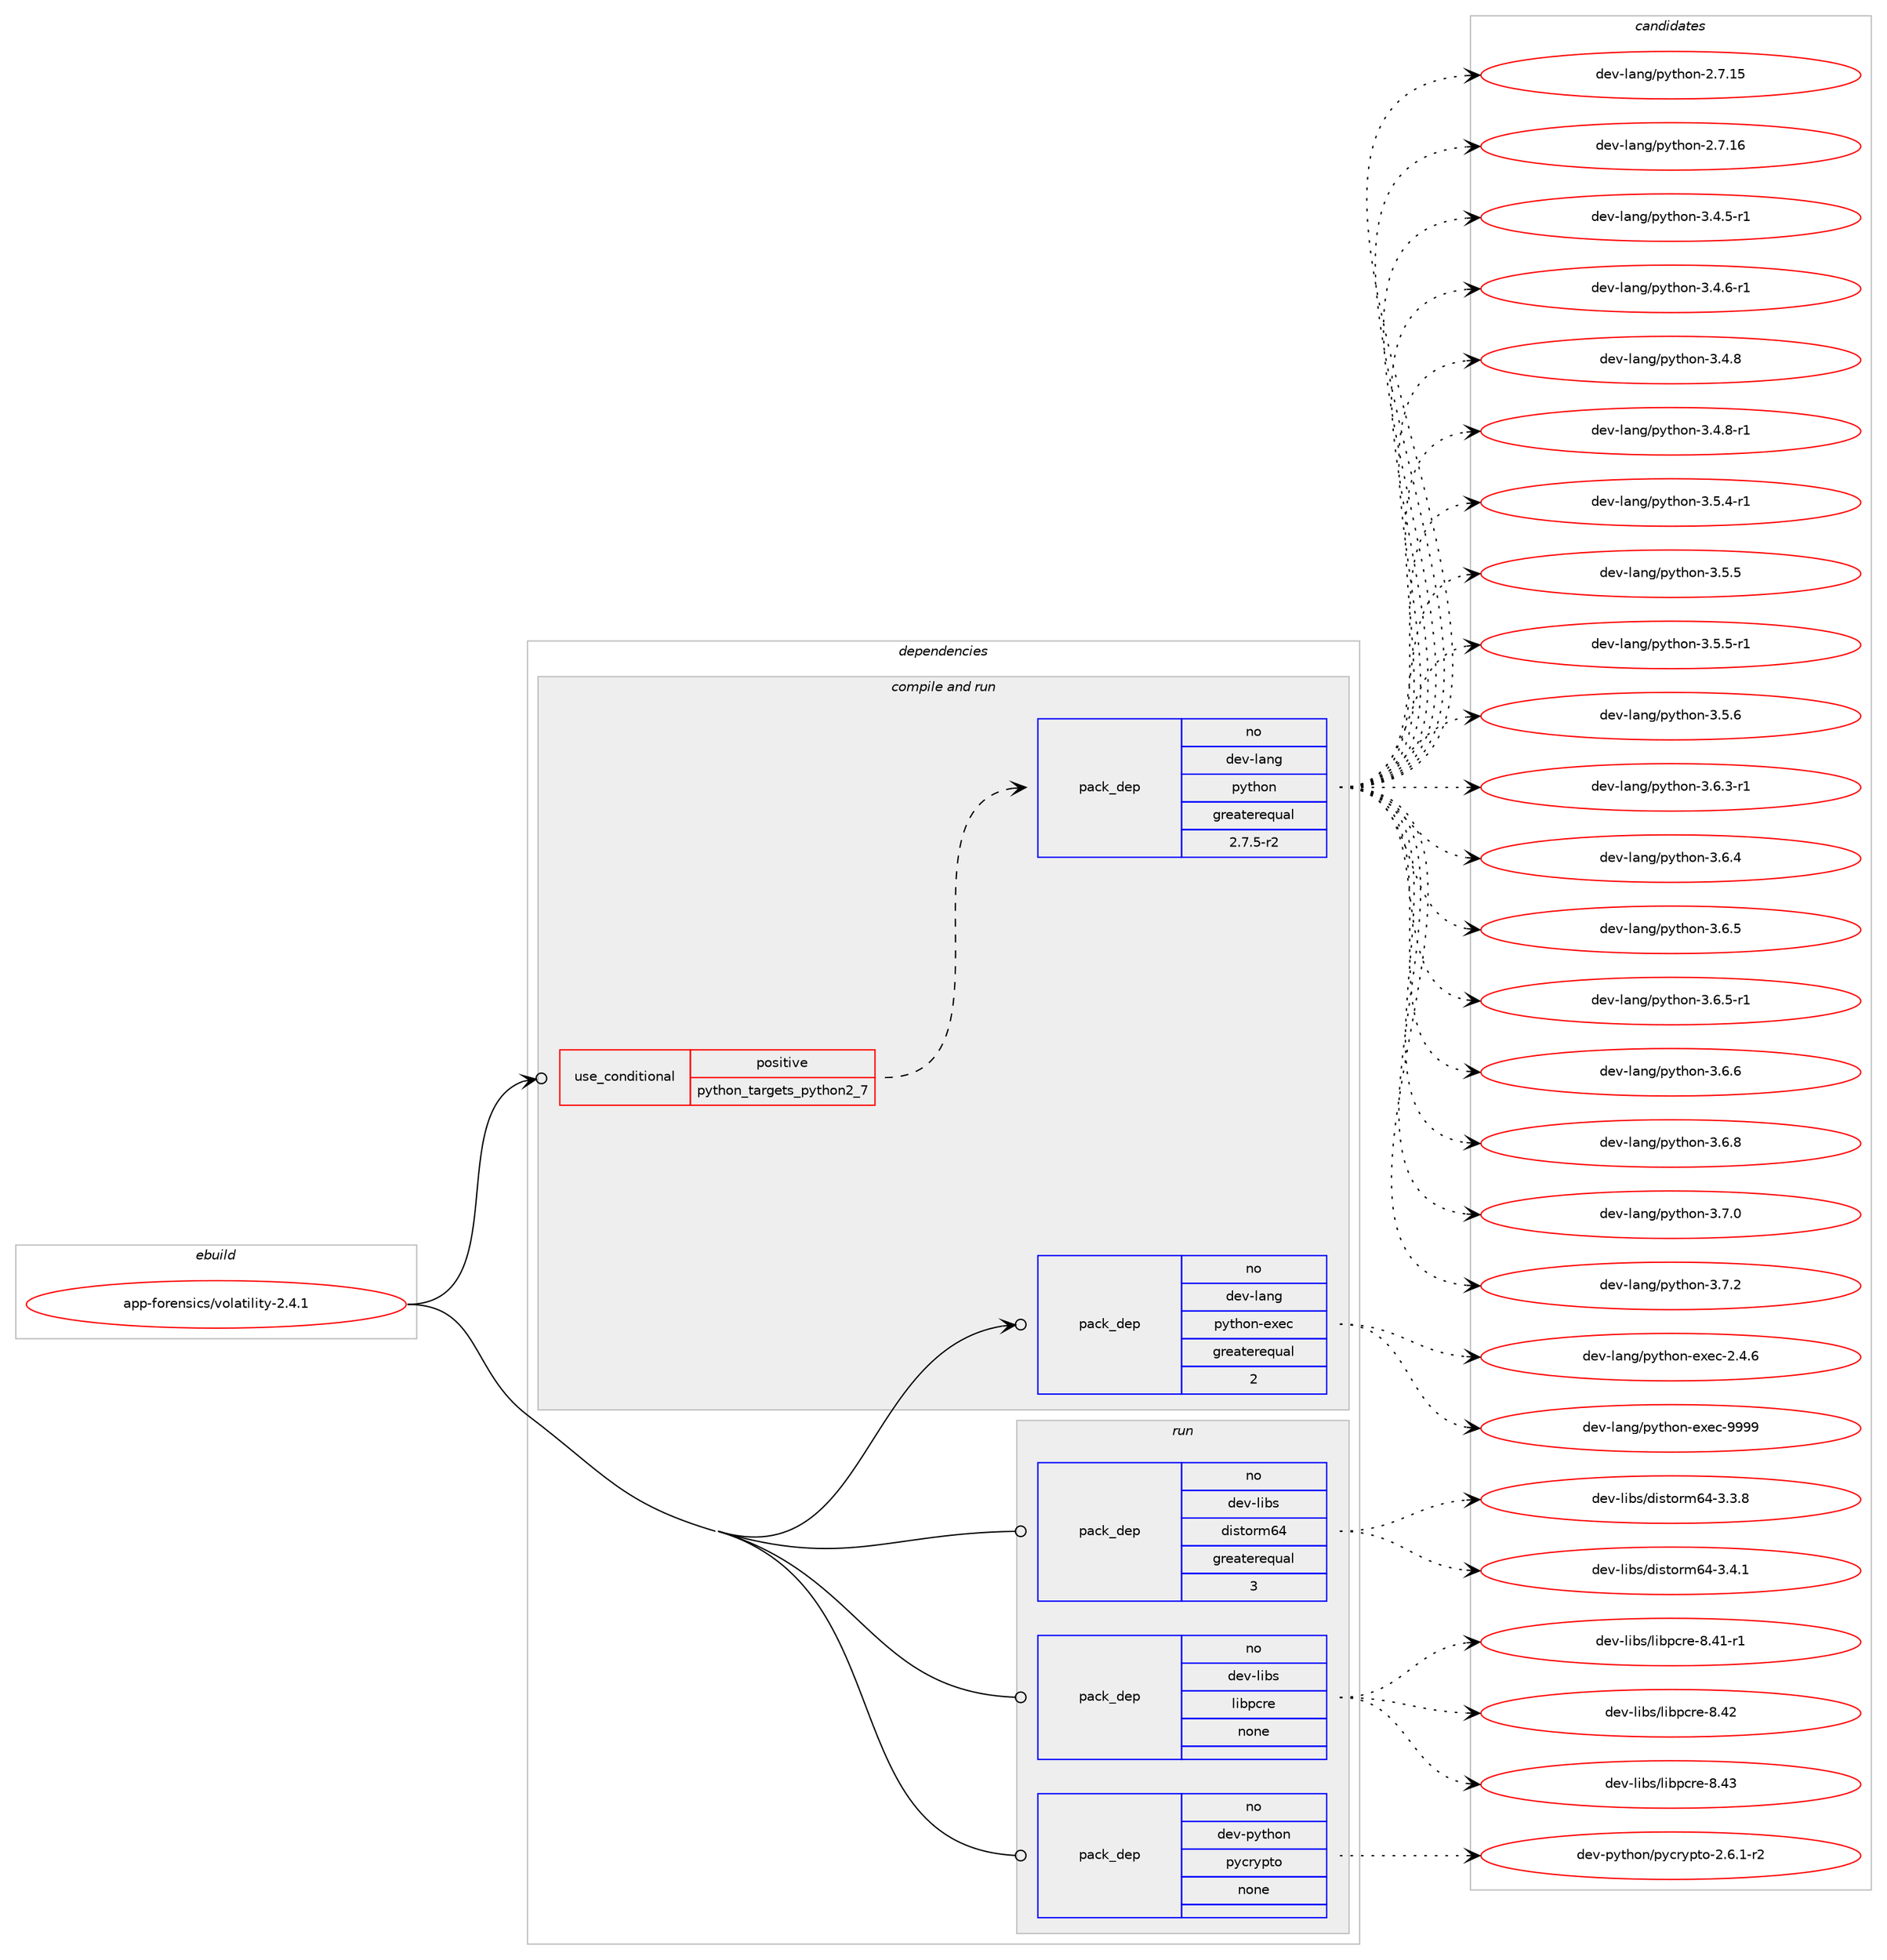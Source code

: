 digraph prolog {

# *************
# Graph options
# *************

newrank=true;
concentrate=true;
compound=true;
graph [rankdir=LR,fontname=Helvetica,fontsize=10,ranksep=1.5];#, ranksep=2.5, nodesep=0.2];
edge  [arrowhead=vee];
node  [fontname=Helvetica,fontsize=10];

# **********
# The ebuild
# **********

subgraph cluster_leftcol {
color=gray;
rank=same;
label=<<i>ebuild</i>>;
id [label="app-forensics/volatility-2.4.1", color=red, width=4, href="../app-forensics/volatility-2.4.1.svg"];
}

# ****************
# The dependencies
# ****************

subgraph cluster_midcol {
color=gray;
label=<<i>dependencies</i>>;
subgraph cluster_compile {
fillcolor="#eeeeee";
style=filled;
label=<<i>compile</i>>;
}
subgraph cluster_compileandrun {
fillcolor="#eeeeee";
style=filled;
label=<<i>compile and run</i>>;
subgraph cond352455 {
dependency1294240 [label=<<TABLE BORDER="0" CELLBORDER="1" CELLSPACING="0" CELLPADDING="4"><TR><TD ROWSPAN="3" CELLPADDING="10">use_conditional</TD></TR><TR><TD>positive</TD></TR><TR><TD>python_targets_python2_7</TD></TR></TABLE>>, shape=none, color=red];
subgraph pack921695 {
dependency1294241 [label=<<TABLE BORDER="0" CELLBORDER="1" CELLSPACING="0" CELLPADDING="4" WIDTH="220"><TR><TD ROWSPAN="6" CELLPADDING="30">pack_dep</TD></TR><TR><TD WIDTH="110">no</TD></TR><TR><TD>dev-lang</TD></TR><TR><TD>python</TD></TR><TR><TD>greaterequal</TD></TR><TR><TD>2.7.5-r2</TD></TR></TABLE>>, shape=none, color=blue];
}
dependency1294240:e -> dependency1294241:w [weight=20,style="dashed",arrowhead="vee"];
}
id:e -> dependency1294240:w [weight=20,style="solid",arrowhead="odotvee"];
subgraph pack921696 {
dependency1294242 [label=<<TABLE BORDER="0" CELLBORDER="1" CELLSPACING="0" CELLPADDING="4" WIDTH="220"><TR><TD ROWSPAN="6" CELLPADDING="30">pack_dep</TD></TR><TR><TD WIDTH="110">no</TD></TR><TR><TD>dev-lang</TD></TR><TR><TD>python-exec</TD></TR><TR><TD>greaterequal</TD></TR><TR><TD>2</TD></TR></TABLE>>, shape=none, color=blue];
}
id:e -> dependency1294242:w [weight=20,style="solid",arrowhead="odotvee"];
}
subgraph cluster_run {
fillcolor="#eeeeee";
style=filled;
label=<<i>run</i>>;
subgraph pack921697 {
dependency1294243 [label=<<TABLE BORDER="0" CELLBORDER="1" CELLSPACING="0" CELLPADDING="4" WIDTH="220"><TR><TD ROWSPAN="6" CELLPADDING="30">pack_dep</TD></TR><TR><TD WIDTH="110">no</TD></TR><TR><TD>dev-libs</TD></TR><TR><TD>distorm64</TD></TR><TR><TD>greaterequal</TD></TR><TR><TD>3</TD></TR></TABLE>>, shape=none, color=blue];
}
id:e -> dependency1294243:w [weight=20,style="solid",arrowhead="odot"];
subgraph pack921698 {
dependency1294244 [label=<<TABLE BORDER="0" CELLBORDER="1" CELLSPACING="0" CELLPADDING="4" WIDTH="220"><TR><TD ROWSPAN="6" CELLPADDING="30">pack_dep</TD></TR><TR><TD WIDTH="110">no</TD></TR><TR><TD>dev-libs</TD></TR><TR><TD>libpcre</TD></TR><TR><TD>none</TD></TR><TR><TD></TD></TR></TABLE>>, shape=none, color=blue];
}
id:e -> dependency1294244:w [weight=20,style="solid",arrowhead="odot"];
subgraph pack921699 {
dependency1294245 [label=<<TABLE BORDER="0" CELLBORDER="1" CELLSPACING="0" CELLPADDING="4" WIDTH="220"><TR><TD ROWSPAN="6" CELLPADDING="30">pack_dep</TD></TR><TR><TD WIDTH="110">no</TD></TR><TR><TD>dev-python</TD></TR><TR><TD>pycrypto</TD></TR><TR><TD>none</TD></TR><TR><TD></TD></TR></TABLE>>, shape=none, color=blue];
}
id:e -> dependency1294245:w [weight=20,style="solid",arrowhead="odot"];
}
}

# **************
# The candidates
# **************

subgraph cluster_choices {
rank=same;
color=gray;
label=<<i>candidates</i>>;

subgraph choice921695 {
color=black;
nodesep=1;
choice10010111845108971101034711212111610411111045504655464953 [label="dev-lang/python-2.7.15", color=red, width=4,href="../dev-lang/python-2.7.15.svg"];
choice10010111845108971101034711212111610411111045504655464954 [label="dev-lang/python-2.7.16", color=red, width=4,href="../dev-lang/python-2.7.16.svg"];
choice1001011184510897110103471121211161041111104551465246534511449 [label="dev-lang/python-3.4.5-r1", color=red, width=4,href="../dev-lang/python-3.4.5-r1.svg"];
choice1001011184510897110103471121211161041111104551465246544511449 [label="dev-lang/python-3.4.6-r1", color=red, width=4,href="../dev-lang/python-3.4.6-r1.svg"];
choice100101118451089711010347112121116104111110455146524656 [label="dev-lang/python-3.4.8", color=red, width=4,href="../dev-lang/python-3.4.8.svg"];
choice1001011184510897110103471121211161041111104551465246564511449 [label="dev-lang/python-3.4.8-r1", color=red, width=4,href="../dev-lang/python-3.4.8-r1.svg"];
choice1001011184510897110103471121211161041111104551465346524511449 [label="dev-lang/python-3.5.4-r1", color=red, width=4,href="../dev-lang/python-3.5.4-r1.svg"];
choice100101118451089711010347112121116104111110455146534653 [label="dev-lang/python-3.5.5", color=red, width=4,href="../dev-lang/python-3.5.5.svg"];
choice1001011184510897110103471121211161041111104551465346534511449 [label="dev-lang/python-3.5.5-r1", color=red, width=4,href="../dev-lang/python-3.5.5-r1.svg"];
choice100101118451089711010347112121116104111110455146534654 [label="dev-lang/python-3.5.6", color=red, width=4,href="../dev-lang/python-3.5.6.svg"];
choice1001011184510897110103471121211161041111104551465446514511449 [label="dev-lang/python-3.6.3-r1", color=red, width=4,href="../dev-lang/python-3.6.3-r1.svg"];
choice100101118451089711010347112121116104111110455146544652 [label="dev-lang/python-3.6.4", color=red, width=4,href="../dev-lang/python-3.6.4.svg"];
choice100101118451089711010347112121116104111110455146544653 [label="dev-lang/python-3.6.5", color=red, width=4,href="../dev-lang/python-3.6.5.svg"];
choice1001011184510897110103471121211161041111104551465446534511449 [label="dev-lang/python-3.6.5-r1", color=red, width=4,href="../dev-lang/python-3.6.5-r1.svg"];
choice100101118451089711010347112121116104111110455146544654 [label="dev-lang/python-3.6.6", color=red, width=4,href="../dev-lang/python-3.6.6.svg"];
choice100101118451089711010347112121116104111110455146544656 [label="dev-lang/python-3.6.8", color=red, width=4,href="../dev-lang/python-3.6.8.svg"];
choice100101118451089711010347112121116104111110455146554648 [label="dev-lang/python-3.7.0", color=red, width=4,href="../dev-lang/python-3.7.0.svg"];
choice100101118451089711010347112121116104111110455146554650 [label="dev-lang/python-3.7.2", color=red, width=4,href="../dev-lang/python-3.7.2.svg"];
dependency1294241:e -> choice10010111845108971101034711212111610411111045504655464953:w [style=dotted,weight="100"];
dependency1294241:e -> choice10010111845108971101034711212111610411111045504655464954:w [style=dotted,weight="100"];
dependency1294241:e -> choice1001011184510897110103471121211161041111104551465246534511449:w [style=dotted,weight="100"];
dependency1294241:e -> choice1001011184510897110103471121211161041111104551465246544511449:w [style=dotted,weight="100"];
dependency1294241:e -> choice100101118451089711010347112121116104111110455146524656:w [style=dotted,weight="100"];
dependency1294241:e -> choice1001011184510897110103471121211161041111104551465246564511449:w [style=dotted,weight="100"];
dependency1294241:e -> choice1001011184510897110103471121211161041111104551465346524511449:w [style=dotted,weight="100"];
dependency1294241:e -> choice100101118451089711010347112121116104111110455146534653:w [style=dotted,weight="100"];
dependency1294241:e -> choice1001011184510897110103471121211161041111104551465346534511449:w [style=dotted,weight="100"];
dependency1294241:e -> choice100101118451089711010347112121116104111110455146534654:w [style=dotted,weight="100"];
dependency1294241:e -> choice1001011184510897110103471121211161041111104551465446514511449:w [style=dotted,weight="100"];
dependency1294241:e -> choice100101118451089711010347112121116104111110455146544652:w [style=dotted,weight="100"];
dependency1294241:e -> choice100101118451089711010347112121116104111110455146544653:w [style=dotted,weight="100"];
dependency1294241:e -> choice1001011184510897110103471121211161041111104551465446534511449:w [style=dotted,weight="100"];
dependency1294241:e -> choice100101118451089711010347112121116104111110455146544654:w [style=dotted,weight="100"];
dependency1294241:e -> choice100101118451089711010347112121116104111110455146544656:w [style=dotted,weight="100"];
dependency1294241:e -> choice100101118451089711010347112121116104111110455146554648:w [style=dotted,weight="100"];
dependency1294241:e -> choice100101118451089711010347112121116104111110455146554650:w [style=dotted,weight="100"];
}
subgraph choice921696 {
color=black;
nodesep=1;
choice1001011184510897110103471121211161041111104510112010199455046524654 [label="dev-lang/python-exec-2.4.6", color=red, width=4,href="../dev-lang/python-exec-2.4.6.svg"];
choice10010111845108971101034711212111610411111045101120101994557575757 [label="dev-lang/python-exec-9999", color=red, width=4,href="../dev-lang/python-exec-9999.svg"];
dependency1294242:e -> choice1001011184510897110103471121211161041111104510112010199455046524654:w [style=dotted,weight="100"];
dependency1294242:e -> choice10010111845108971101034711212111610411111045101120101994557575757:w [style=dotted,weight="100"];
}
subgraph choice921697 {
color=black;
nodesep=1;
choice1001011184510810598115471001051151161111141095452455146514656 [label="dev-libs/distorm64-3.3.8", color=red, width=4,href="../dev-libs/distorm64-3.3.8.svg"];
choice1001011184510810598115471001051151161111141095452455146524649 [label="dev-libs/distorm64-3.4.1", color=red, width=4,href="../dev-libs/distorm64-3.4.1.svg"];
dependency1294243:e -> choice1001011184510810598115471001051151161111141095452455146514656:w [style=dotted,weight="100"];
dependency1294243:e -> choice1001011184510810598115471001051151161111141095452455146524649:w [style=dotted,weight="100"];
}
subgraph choice921698 {
color=black;
nodesep=1;
choice100101118451081059811547108105981129911410145564652494511449 [label="dev-libs/libpcre-8.41-r1", color=red, width=4,href="../dev-libs/libpcre-8.41-r1.svg"];
choice10010111845108105981154710810598112991141014556465250 [label="dev-libs/libpcre-8.42", color=red, width=4,href="../dev-libs/libpcre-8.42.svg"];
choice10010111845108105981154710810598112991141014556465251 [label="dev-libs/libpcre-8.43", color=red, width=4,href="../dev-libs/libpcre-8.43.svg"];
dependency1294244:e -> choice100101118451081059811547108105981129911410145564652494511449:w [style=dotted,weight="100"];
dependency1294244:e -> choice10010111845108105981154710810598112991141014556465250:w [style=dotted,weight="100"];
dependency1294244:e -> choice10010111845108105981154710810598112991141014556465251:w [style=dotted,weight="100"];
}
subgraph choice921699 {
color=black;
nodesep=1;
choice1001011184511212111610411111047112121991141211121161114550465446494511450 [label="dev-python/pycrypto-2.6.1-r2", color=red, width=4,href="../dev-python/pycrypto-2.6.1-r2.svg"];
dependency1294245:e -> choice1001011184511212111610411111047112121991141211121161114550465446494511450:w [style=dotted,weight="100"];
}
}

}
